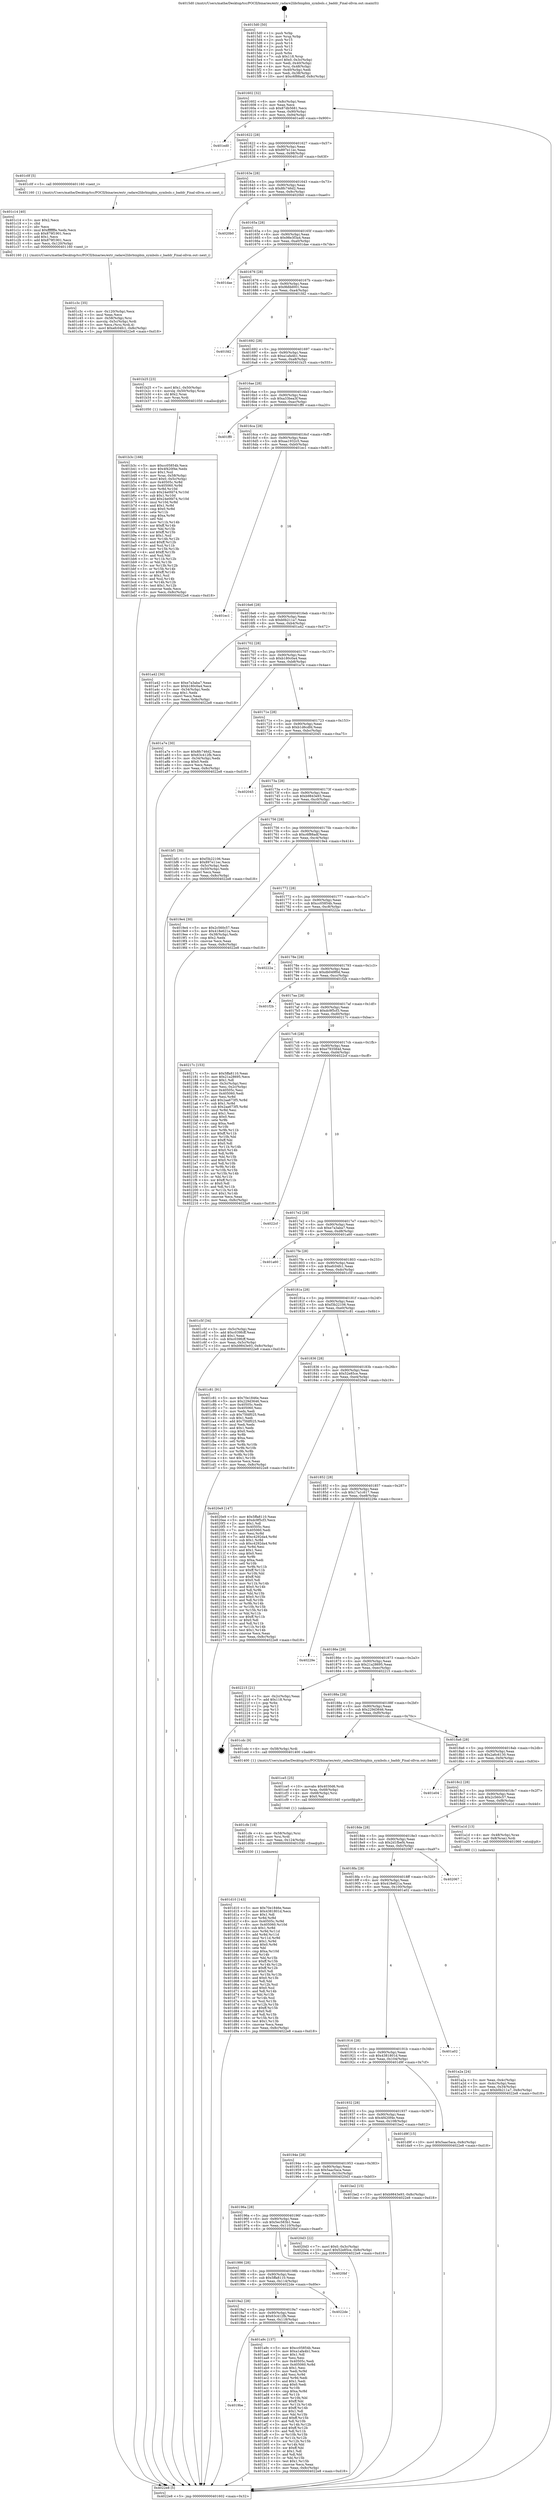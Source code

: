 digraph "0x4015d0" {
  label = "0x4015d0 (/mnt/c/Users/mathe/Desktop/tcc/POCII/binaries/extr_radare2librbinpbin_symbols.c_baddr_Final-ollvm.out::main(0))"
  labelloc = "t"
  node[shape=record]

  Entry [label="",width=0.3,height=0.3,shape=circle,fillcolor=black,style=filled]
  "0x401602" [label="{
     0x401602 [32]\l
     | [instrs]\l
     &nbsp;&nbsp;0x401602 \<+6\>: mov -0x8c(%rbp),%eax\l
     &nbsp;&nbsp;0x401608 \<+2\>: mov %eax,%ecx\l
     &nbsp;&nbsp;0x40160a \<+6\>: sub $0x87db5681,%ecx\l
     &nbsp;&nbsp;0x401610 \<+6\>: mov %eax,-0x90(%rbp)\l
     &nbsp;&nbsp;0x401616 \<+6\>: mov %ecx,-0x94(%rbp)\l
     &nbsp;&nbsp;0x40161c \<+6\>: je 0000000000401ed0 \<main+0x900\>\l
  }"]
  "0x401ed0" [label="{
     0x401ed0\l
  }", style=dashed]
  "0x401622" [label="{
     0x401622 [28]\l
     | [instrs]\l
     &nbsp;&nbsp;0x401622 \<+5\>: jmp 0000000000401627 \<main+0x57\>\l
     &nbsp;&nbsp;0x401627 \<+6\>: mov -0x90(%rbp),%eax\l
     &nbsp;&nbsp;0x40162d \<+5\>: sub $0x897e11ec,%eax\l
     &nbsp;&nbsp;0x401632 \<+6\>: mov %eax,-0x98(%rbp)\l
     &nbsp;&nbsp;0x401638 \<+6\>: je 0000000000401c0f \<main+0x63f\>\l
  }"]
  Exit [label="",width=0.3,height=0.3,shape=circle,fillcolor=black,style=filled,peripheries=2]
  "0x401c0f" [label="{
     0x401c0f [5]\l
     | [instrs]\l
     &nbsp;&nbsp;0x401c0f \<+5\>: call 0000000000401160 \<next_i\>\l
     | [calls]\l
     &nbsp;&nbsp;0x401160 \{1\} (/mnt/c/Users/mathe/Desktop/tcc/POCII/binaries/extr_radare2librbinpbin_symbols.c_baddr_Final-ollvm.out::next_i)\l
  }"]
  "0x40163e" [label="{
     0x40163e [28]\l
     | [instrs]\l
     &nbsp;&nbsp;0x40163e \<+5\>: jmp 0000000000401643 \<main+0x73\>\l
     &nbsp;&nbsp;0x401643 \<+6\>: mov -0x90(%rbp),%eax\l
     &nbsp;&nbsp;0x401649 \<+5\>: sub $0x8fc746d2,%eax\l
     &nbsp;&nbsp;0x40164e \<+6\>: mov %eax,-0x9c(%rbp)\l
     &nbsp;&nbsp;0x401654 \<+6\>: je 00000000004020b0 \<main+0xae0\>\l
  }"]
  "0x401d10" [label="{
     0x401d10 [143]\l
     | [instrs]\l
     &nbsp;&nbsp;0x401d10 \<+5\>: mov $0x70e1846e,%eax\l
     &nbsp;&nbsp;0x401d15 \<+5\>: mov $0x4381801d,%ecx\l
     &nbsp;&nbsp;0x401d1a \<+2\>: mov $0x1,%dl\l
     &nbsp;&nbsp;0x401d1c \<+3\>: xor %r8d,%r8d\l
     &nbsp;&nbsp;0x401d1f \<+8\>: mov 0x40505c,%r9d\l
     &nbsp;&nbsp;0x401d27 \<+8\>: mov 0x405060,%r10d\l
     &nbsp;&nbsp;0x401d2f \<+4\>: sub $0x1,%r8d\l
     &nbsp;&nbsp;0x401d33 \<+3\>: mov %r9d,%r11d\l
     &nbsp;&nbsp;0x401d36 \<+3\>: add %r8d,%r11d\l
     &nbsp;&nbsp;0x401d39 \<+4\>: imul %r11d,%r9d\l
     &nbsp;&nbsp;0x401d3d \<+4\>: and $0x1,%r9d\l
     &nbsp;&nbsp;0x401d41 \<+4\>: cmp $0x0,%r9d\l
     &nbsp;&nbsp;0x401d45 \<+3\>: sete %bl\l
     &nbsp;&nbsp;0x401d48 \<+4\>: cmp $0xa,%r10d\l
     &nbsp;&nbsp;0x401d4c \<+4\>: setl %r14b\l
     &nbsp;&nbsp;0x401d50 \<+3\>: mov %bl,%r15b\l
     &nbsp;&nbsp;0x401d53 \<+4\>: xor $0xff,%r15b\l
     &nbsp;&nbsp;0x401d57 \<+3\>: mov %r14b,%r12b\l
     &nbsp;&nbsp;0x401d5a \<+4\>: xor $0xff,%r12b\l
     &nbsp;&nbsp;0x401d5e \<+3\>: xor $0x0,%dl\l
     &nbsp;&nbsp;0x401d61 \<+3\>: mov %r15b,%r13b\l
     &nbsp;&nbsp;0x401d64 \<+4\>: and $0x0,%r13b\l
     &nbsp;&nbsp;0x401d68 \<+2\>: and %dl,%bl\l
     &nbsp;&nbsp;0x401d6a \<+3\>: mov %r12b,%sil\l
     &nbsp;&nbsp;0x401d6d \<+4\>: and $0x0,%sil\l
     &nbsp;&nbsp;0x401d71 \<+3\>: and %dl,%r14b\l
     &nbsp;&nbsp;0x401d74 \<+3\>: or %bl,%r13b\l
     &nbsp;&nbsp;0x401d77 \<+3\>: or %r14b,%sil\l
     &nbsp;&nbsp;0x401d7a \<+3\>: xor %sil,%r13b\l
     &nbsp;&nbsp;0x401d7d \<+3\>: or %r12b,%r15b\l
     &nbsp;&nbsp;0x401d80 \<+4\>: xor $0xff,%r15b\l
     &nbsp;&nbsp;0x401d84 \<+3\>: or $0x0,%dl\l
     &nbsp;&nbsp;0x401d87 \<+3\>: and %dl,%r15b\l
     &nbsp;&nbsp;0x401d8a \<+3\>: or %r15b,%r13b\l
     &nbsp;&nbsp;0x401d8d \<+4\>: test $0x1,%r13b\l
     &nbsp;&nbsp;0x401d91 \<+3\>: cmovne %ecx,%eax\l
     &nbsp;&nbsp;0x401d94 \<+6\>: mov %eax,-0x8c(%rbp)\l
     &nbsp;&nbsp;0x401d9a \<+5\>: jmp 00000000004022e8 \<main+0xd18\>\l
  }"]
  "0x4020b0" [label="{
     0x4020b0\l
  }", style=dashed]
  "0x40165a" [label="{
     0x40165a [28]\l
     | [instrs]\l
     &nbsp;&nbsp;0x40165a \<+5\>: jmp 000000000040165f \<main+0x8f\>\l
     &nbsp;&nbsp;0x40165f \<+6\>: mov -0x90(%rbp),%eax\l
     &nbsp;&nbsp;0x401665 \<+5\>: sub $0x98e3f3a4,%eax\l
     &nbsp;&nbsp;0x40166a \<+6\>: mov %eax,-0xa0(%rbp)\l
     &nbsp;&nbsp;0x401670 \<+6\>: je 0000000000401dae \<main+0x7de\>\l
  }"]
  "0x401cfe" [label="{
     0x401cfe [18]\l
     | [instrs]\l
     &nbsp;&nbsp;0x401cfe \<+4\>: mov -0x58(%rbp),%rsi\l
     &nbsp;&nbsp;0x401d02 \<+3\>: mov %rsi,%rdi\l
     &nbsp;&nbsp;0x401d05 \<+6\>: mov %eax,-0x124(%rbp)\l
     &nbsp;&nbsp;0x401d0b \<+5\>: call 0000000000401030 \<free@plt\>\l
     | [calls]\l
     &nbsp;&nbsp;0x401030 \{1\} (unknown)\l
  }"]
  "0x401dae" [label="{
     0x401dae\l
  }", style=dashed]
  "0x401676" [label="{
     0x401676 [28]\l
     | [instrs]\l
     &nbsp;&nbsp;0x401676 \<+5\>: jmp 000000000040167b \<main+0xab\>\l
     &nbsp;&nbsp;0x40167b \<+6\>: mov -0x90(%rbp),%eax\l
     &nbsp;&nbsp;0x401681 \<+5\>: sub $0x9bfdd001,%eax\l
     &nbsp;&nbsp;0x401686 \<+6\>: mov %eax,-0xa4(%rbp)\l
     &nbsp;&nbsp;0x40168c \<+6\>: je 0000000000401fd2 \<main+0xa02\>\l
  }"]
  "0x401ce5" [label="{
     0x401ce5 [25]\l
     | [instrs]\l
     &nbsp;&nbsp;0x401ce5 \<+10\>: movabs $0x4030d6,%rdi\l
     &nbsp;&nbsp;0x401cef \<+4\>: mov %rax,-0x68(%rbp)\l
     &nbsp;&nbsp;0x401cf3 \<+4\>: mov -0x68(%rbp),%rsi\l
     &nbsp;&nbsp;0x401cf7 \<+2\>: mov $0x0,%al\l
     &nbsp;&nbsp;0x401cf9 \<+5\>: call 0000000000401040 \<printf@plt\>\l
     | [calls]\l
     &nbsp;&nbsp;0x401040 \{1\} (unknown)\l
  }"]
  "0x401fd2" [label="{
     0x401fd2\l
  }", style=dashed]
  "0x401692" [label="{
     0x401692 [28]\l
     | [instrs]\l
     &nbsp;&nbsp;0x401692 \<+5\>: jmp 0000000000401697 \<main+0xc7\>\l
     &nbsp;&nbsp;0x401697 \<+6\>: mov -0x90(%rbp),%eax\l
     &nbsp;&nbsp;0x40169d \<+5\>: sub $0xa1afa4b1,%eax\l
     &nbsp;&nbsp;0x4016a2 \<+6\>: mov %eax,-0xa8(%rbp)\l
     &nbsp;&nbsp;0x4016a8 \<+6\>: je 0000000000401b25 \<main+0x555\>\l
  }"]
  "0x401c3c" [label="{
     0x401c3c [35]\l
     | [instrs]\l
     &nbsp;&nbsp;0x401c3c \<+6\>: mov -0x120(%rbp),%ecx\l
     &nbsp;&nbsp;0x401c42 \<+3\>: imul %eax,%ecx\l
     &nbsp;&nbsp;0x401c45 \<+4\>: mov -0x58(%rbp),%rsi\l
     &nbsp;&nbsp;0x401c49 \<+4\>: movslq -0x5c(%rbp),%rdi\l
     &nbsp;&nbsp;0x401c4d \<+3\>: mov %ecx,(%rsi,%rdi,4)\l
     &nbsp;&nbsp;0x401c50 \<+10\>: movl $0xefc04fc1,-0x8c(%rbp)\l
     &nbsp;&nbsp;0x401c5a \<+5\>: jmp 00000000004022e8 \<main+0xd18\>\l
  }"]
  "0x401b25" [label="{
     0x401b25 [23]\l
     | [instrs]\l
     &nbsp;&nbsp;0x401b25 \<+7\>: movl $0x1,-0x50(%rbp)\l
     &nbsp;&nbsp;0x401b2c \<+4\>: movslq -0x50(%rbp),%rax\l
     &nbsp;&nbsp;0x401b30 \<+4\>: shl $0x2,%rax\l
     &nbsp;&nbsp;0x401b34 \<+3\>: mov %rax,%rdi\l
     &nbsp;&nbsp;0x401b37 \<+5\>: call 0000000000401050 \<malloc@plt\>\l
     | [calls]\l
     &nbsp;&nbsp;0x401050 \{1\} (unknown)\l
  }"]
  "0x4016ae" [label="{
     0x4016ae [28]\l
     | [instrs]\l
     &nbsp;&nbsp;0x4016ae \<+5\>: jmp 00000000004016b3 \<main+0xe3\>\l
     &nbsp;&nbsp;0x4016b3 \<+6\>: mov -0x90(%rbp),%eax\l
     &nbsp;&nbsp;0x4016b9 \<+5\>: sub $0xa33bea3f,%eax\l
     &nbsp;&nbsp;0x4016be \<+6\>: mov %eax,-0xac(%rbp)\l
     &nbsp;&nbsp;0x4016c4 \<+6\>: je 0000000000401ff0 \<main+0xa20\>\l
  }"]
  "0x401c14" [label="{
     0x401c14 [40]\l
     | [instrs]\l
     &nbsp;&nbsp;0x401c14 \<+5\>: mov $0x2,%ecx\l
     &nbsp;&nbsp;0x401c19 \<+1\>: cltd\l
     &nbsp;&nbsp;0x401c1a \<+2\>: idiv %ecx\l
     &nbsp;&nbsp;0x401c1c \<+6\>: imul $0xfffffffe,%edx,%ecx\l
     &nbsp;&nbsp;0x401c22 \<+6\>: sub $0x879f1901,%ecx\l
     &nbsp;&nbsp;0x401c28 \<+3\>: add $0x1,%ecx\l
     &nbsp;&nbsp;0x401c2b \<+6\>: add $0x879f1901,%ecx\l
     &nbsp;&nbsp;0x401c31 \<+6\>: mov %ecx,-0x120(%rbp)\l
     &nbsp;&nbsp;0x401c37 \<+5\>: call 0000000000401160 \<next_i\>\l
     | [calls]\l
     &nbsp;&nbsp;0x401160 \{1\} (/mnt/c/Users/mathe/Desktop/tcc/POCII/binaries/extr_radare2librbinpbin_symbols.c_baddr_Final-ollvm.out::next_i)\l
  }"]
  "0x401ff0" [label="{
     0x401ff0\l
  }", style=dashed]
  "0x4016ca" [label="{
     0x4016ca [28]\l
     | [instrs]\l
     &nbsp;&nbsp;0x4016ca \<+5\>: jmp 00000000004016cf \<main+0xff\>\l
     &nbsp;&nbsp;0x4016cf \<+6\>: mov -0x90(%rbp),%eax\l
     &nbsp;&nbsp;0x4016d5 \<+5\>: sub $0xaa1932c5,%eax\l
     &nbsp;&nbsp;0x4016da \<+6\>: mov %eax,-0xb0(%rbp)\l
     &nbsp;&nbsp;0x4016e0 \<+6\>: je 0000000000401ec1 \<main+0x8f1\>\l
  }"]
  "0x401b3c" [label="{
     0x401b3c [166]\l
     | [instrs]\l
     &nbsp;&nbsp;0x401b3c \<+5\>: mov $0xcc05854b,%ecx\l
     &nbsp;&nbsp;0x401b41 \<+5\>: mov $0x4f420f4e,%edx\l
     &nbsp;&nbsp;0x401b46 \<+3\>: mov $0x1,%sil\l
     &nbsp;&nbsp;0x401b49 \<+4\>: mov %rax,-0x58(%rbp)\l
     &nbsp;&nbsp;0x401b4d \<+7\>: movl $0x0,-0x5c(%rbp)\l
     &nbsp;&nbsp;0x401b54 \<+8\>: mov 0x40505c,%r8d\l
     &nbsp;&nbsp;0x401b5c \<+8\>: mov 0x405060,%r9d\l
     &nbsp;&nbsp;0x401b64 \<+3\>: mov %r8d,%r10d\l
     &nbsp;&nbsp;0x401b67 \<+7\>: sub $0x24e0fd74,%r10d\l
     &nbsp;&nbsp;0x401b6e \<+4\>: sub $0x1,%r10d\l
     &nbsp;&nbsp;0x401b72 \<+7\>: add $0x24e0fd74,%r10d\l
     &nbsp;&nbsp;0x401b79 \<+4\>: imul %r10d,%r8d\l
     &nbsp;&nbsp;0x401b7d \<+4\>: and $0x1,%r8d\l
     &nbsp;&nbsp;0x401b81 \<+4\>: cmp $0x0,%r8d\l
     &nbsp;&nbsp;0x401b85 \<+4\>: sete %r11b\l
     &nbsp;&nbsp;0x401b89 \<+4\>: cmp $0xa,%r9d\l
     &nbsp;&nbsp;0x401b8d \<+3\>: setl %bl\l
     &nbsp;&nbsp;0x401b90 \<+3\>: mov %r11b,%r14b\l
     &nbsp;&nbsp;0x401b93 \<+4\>: xor $0xff,%r14b\l
     &nbsp;&nbsp;0x401b97 \<+3\>: mov %bl,%r15b\l
     &nbsp;&nbsp;0x401b9a \<+4\>: xor $0xff,%r15b\l
     &nbsp;&nbsp;0x401b9e \<+4\>: xor $0x1,%sil\l
     &nbsp;&nbsp;0x401ba2 \<+3\>: mov %r14b,%r12b\l
     &nbsp;&nbsp;0x401ba5 \<+4\>: and $0xff,%r12b\l
     &nbsp;&nbsp;0x401ba9 \<+3\>: and %sil,%r11b\l
     &nbsp;&nbsp;0x401bac \<+3\>: mov %r15b,%r13b\l
     &nbsp;&nbsp;0x401baf \<+4\>: and $0xff,%r13b\l
     &nbsp;&nbsp;0x401bb3 \<+3\>: and %sil,%bl\l
     &nbsp;&nbsp;0x401bb6 \<+3\>: or %r11b,%r12b\l
     &nbsp;&nbsp;0x401bb9 \<+3\>: or %bl,%r13b\l
     &nbsp;&nbsp;0x401bbc \<+3\>: xor %r13b,%r12b\l
     &nbsp;&nbsp;0x401bbf \<+3\>: or %r15b,%r14b\l
     &nbsp;&nbsp;0x401bc2 \<+4\>: xor $0xff,%r14b\l
     &nbsp;&nbsp;0x401bc6 \<+4\>: or $0x1,%sil\l
     &nbsp;&nbsp;0x401bca \<+3\>: and %sil,%r14b\l
     &nbsp;&nbsp;0x401bcd \<+3\>: or %r14b,%r12b\l
     &nbsp;&nbsp;0x401bd0 \<+4\>: test $0x1,%r12b\l
     &nbsp;&nbsp;0x401bd4 \<+3\>: cmovne %edx,%ecx\l
     &nbsp;&nbsp;0x401bd7 \<+6\>: mov %ecx,-0x8c(%rbp)\l
     &nbsp;&nbsp;0x401bdd \<+5\>: jmp 00000000004022e8 \<main+0xd18\>\l
  }"]
  "0x401ec1" [label="{
     0x401ec1\l
  }", style=dashed]
  "0x4016e6" [label="{
     0x4016e6 [28]\l
     | [instrs]\l
     &nbsp;&nbsp;0x4016e6 \<+5\>: jmp 00000000004016eb \<main+0x11b\>\l
     &nbsp;&nbsp;0x4016eb \<+6\>: mov -0x90(%rbp),%eax\l
     &nbsp;&nbsp;0x4016f1 \<+5\>: sub $0xb0b211a7,%eax\l
     &nbsp;&nbsp;0x4016f6 \<+6\>: mov %eax,-0xb4(%rbp)\l
     &nbsp;&nbsp;0x4016fc \<+6\>: je 0000000000401a42 \<main+0x472\>\l
  }"]
  "0x4019be" [label="{
     0x4019be\l
  }", style=dashed]
  "0x401a42" [label="{
     0x401a42 [30]\l
     | [instrs]\l
     &nbsp;&nbsp;0x401a42 \<+5\>: mov $0xe7a3aba7,%eax\l
     &nbsp;&nbsp;0x401a47 \<+5\>: mov $0xb180c0a4,%ecx\l
     &nbsp;&nbsp;0x401a4c \<+3\>: mov -0x34(%rbp),%edx\l
     &nbsp;&nbsp;0x401a4f \<+3\>: cmp $0x1,%edx\l
     &nbsp;&nbsp;0x401a52 \<+3\>: cmovl %ecx,%eax\l
     &nbsp;&nbsp;0x401a55 \<+6\>: mov %eax,-0x8c(%rbp)\l
     &nbsp;&nbsp;0x401a5b \<+5\>: jmp 00000000004022e8 \<main+0xd18\>\l
  }"]
  "0x401702" [label="{
     0x401702 [28]\l
     | [instrs]\l
     &nbsp;&nbsp;0x401702 \<+5\>: jmp 0000000000401707 \<main+0x137\>\l
     &nbsp;&nbsp;0x401707 \<+6\>: mov -0x90(%rbp),%eax\l
     &nbsp;&nbsp;0x40170d \<+5\>: sub $0xb180c0a4,%eax\l
     &nbsp;&nbsp;0x401712 \<+6\>: mov %eax,-0xb8(%rbp)\l
     &nbsp;&nbsp;0x401718 \<+6\>: je 0000000000401a7e \<main+0x4ae\>\l
  }"]
  "0x401a9c" [label="{
     0x401a9c [137]\l
     | [instrs]\l
     &nbsp;&nbsp;0x401a9c \<+5\>: mov $0xcc05854b,%eax\l
     &nbsp;&nbsp;0x401aa1 \<+5\>: mov $0xa1afa4b1,%ecx\l
     &nbsp;&nbsp;0x401aa6 \<+2\>: mov $0x1,%dl\l
     &nbsp;&nbsp;0x401aa8 \<+2\>: xor %esi,%esi\l
     &nbsp;&nbsp;0x401aaa \<+7\>: mov 0x40505c,%edi\l
     &nbsp;&nbsp;0x401ab1 \<+8\>: mov 0x405060,%r8d\l
     &nbsp;&nbsp;0x401ab9 \<+3\>: sub $0x1,%esi\l
     &nbsp;&nbsp;0x401abc \<+3\>: mov %edi,%r9d\l
     &nbsp;&nbsp;0x401abf \<+3\>: add %esi,%r9d\l
     &nbsp;&nbsp;0x401ac2 \<+4\>: imul %r9d,%edi\l
     &nbsp;&nbsp;0x401ac6 \<+3\>: and $0x1,%edi\l
     &nbsp;&nbsp;0x401ac9 \<+3\>: cmp $0x0,%edi\l
     &nbsp;&nbsp;0x401acc \<+4\>: sete %r10b\l
     &nbsp;&nbsp;0x401ad0 \<+4\>: cmp $0xa,%r8d\l
     &nbsp;&nbsp;0x401ad4 \<+4\>: setl %r11b\l
     &nbsp;&nbsp;0x401ad8 \<+3\>: mov %r10b,%bl\l
     &nbsp;&nbsp;0x401adb \<+3\>: xor $0xff,%bl\l
     &nbsp;&nbsp;0x401ade \<+3\>: mov %r11b,%r14b\l
     &nbsp;&nbsp;0x401ae1 \<+4\>: xor $0xff,%r14b\l
     &nbsp;&nbsp;0x401ae5 \<+3\>: xor $0x1,%dl\l
     &nbsp;&nbsp;0x401ae8 \<+3\>: mov %bl,%r15b\l
     &nbsp;&nbsp;0x401aeb \<+4\>: and $0xff,%r15b\l
     &nbsp;&nbsp;0x401aef \<+3\>: and %dl,%r10b\l
     &nbsp;&nbsp;0x401af2 \<+3\>: mov %r14b,%r12b\l
     &nbsp;&nbsp;0x401af5 \<+4\>: and $0xff,%r12b\l
     &nbsp;&nbsp;0x401af9 \<+3\>: and %dl,%r11b\l
     &nbsp;&nbsp;0x401afc \<+3\>: or %r10b,%r15b\l
     &nbsp;&nbsp;0x401aff \<+3\>: or %r11b,%r12b\l
     &nbsp;&nbsp;0x401b02 \<+3\>: xor %r12b,%r15b\l
     &nbsp;&nbsp;0x401b05 \<+3\>: or %r14b,%bl\l
     &nbsp;&nbsp;0x401b08 \<+3\>: xor $0xff,%bl\l
     &nbsp;&nbsp;0x401b0b \<+3\>: or $0x1,%dl\l
     &nbsp;&nbsp;0x401b0e \<+2\>: and %dl,%bl\l
     &nbsp;&nbsp;0x401b10 \<+3\>: or %bl,%r15b\l
     &nbsp;&nbsp;0x401b13 \<+4\>: test $0x1,%r15b\l
     &nbsp;&nbsp;0x401b17 \<+3\>: cmovne %ecx,%eax\l
     &nbsp;&nbsp;0x401b1a \<+6\>: mov %eax,-0x8c(%rbp)\l
     &nbsp;&nbsp;0x401b20 \<+5\>: jmp 00000000004022e8 \<main+0xd18\>\l
  }"]
  "0x401a7e" [label="{
     0x401a7e [30]\l
     | [instrs]\l
     &nbsp;&nbsp;0x401a7e \<+5\>: mov $0x8fc746d2,%eax\l
     &nbsp;&nbsp;0x401a83 \<+5\>: mov $0x63c412fb,%ecx\l
     &nbsp;&nbsp;0x401a88 \<+3\>: mov -0x34(%rbp),%edx\l
     &nbsp;&nbsp;0x401a8b \<+3\>: cmp $0x0,%edx\l
     &nbsp;&nbsp;0x401a8e \<+3\>: cmove %ecx,%eax\l
     &nbsp;&nbsp;0x401a91 \<+6\>: mov %eax,-0x8c(%rbp)\l
     &nbsp;&nbsp;0x401a97 \<+5\>: jmp 00000000004022e8 \<main+0xd18\>\l
  }"]
  "0x40171e" [label="{
     0x40171e [28]\l
     | [instrs]\l
     &nbsp;&nbsp;0x40171e \<+5\>: jmp 0000000000401723 \<main+0x153\>\l
     &nbsp;&nbsp;0x401723 \<+6\>: mov -0x90(%rbp),%eax\l
     &nbsp;&nbsp;0x401729 \<+5\>: sub $0xb1d6cdfd,%eax\l
     &nbsp;&nbsp;0x40172e \<+6\>: mov %eax,-0xbc(%rbp)\l
     &nbsp;&nbsp;0x401734 \<+6\>: je 0000000000402045 \<main+0xa75\>\l
  }"]
  "0x4019a2" [label="{
     0x4019a2 [28]\l
     | [instrs]\l
     &nbsp;&nbsp;0x4019a2 \<+5\>: jmp 00000000004019a7 \<main+0x3d7\>\l
     &nbsp;&nbsp;0x4019a7 \<+6\>: mov -0x90(%rbp),%eax\l
     &nbsp;&nbsp;0x4019ad \<+5\>: sub $0x63c412fb,%eax\l
     &nbsp;&nbsp;0x4019b2 \<+6\>: mov %eax,-0x118(%rbp)\l
     &nbsp;&nbsp;0x4019b8 \<+6\>: je 0000000000401a9c \<main+0x4cc\>\l
  }"]
  "0x402045" [label="{
     0x402045\l
  }", style=dashed]
  "0x40173a" [label="{
     0x40173a [28]\l
     | [instrs]\l
     &nbsp;&nbsp;0x40173a \<+5\>: jmp 000000000040173f \<main+0x16f\>\l
     &nbsp;&nbsp;0x40173f \<+6\>: mov -0x90(%rbp),%eax\l
     &nbsp;&nbsp;0x401745 \<+5\>: sub $0xb9843e93,%eax\l
     &nbsp;&nbsp;0x40174a \<+6\>: mov %eax,-0xc0(%rbp)\l
     &nbsp;&nbsp;0x401750 \<+6\>: je 0000000000401bf1 \<main+0x621\>\l
  }"]
  "0x4022de" [label="{
     0x4022de\l
  }", style=dashed]
  "0x401bf1" [label="{
     0x401bf1 [30]\l
     | [instrs]\l
     &nbsp;&nbsp;0x401bf1 \<+5\>: mov $0xf3b22106,%eax\l
     &nbsp;&nbsp;0x401bf6 \<+5\>: mov $0x897e11ec,%ecx\l
     &nbsp;&nbsp;0x401bfb \<+3\>: mov -0x5c(%rbp),%edx\l
     &nbsp;&nbsp;0x401bfe \<+3\>: cmp -0x50(%rbp),%edx\l
     &nbsp;&nbsp;0x401c01 \<+3\>: cmovl %ecx,%eax\l
     &nbsp;&nbsp;0x401c04 \<+6\>: mov %eax,-0x8c(%rbp)\l
     &nbsp;&nbsp;0x401c0a \<+5\>: jmp 00000000004022e8 \<main+0xd18\>\l
  }"]
  "0x401756" [label="{
     0x401756 [28]\l
     | [instrs]\l
     &nbsp;&nbsp;0x401756 \<+5\>: jmp 000000000040175b \<main+0x18b\>\l
     &nbsp;&nbsp;0x40175b \<+6\>: mov -0x90(%rbp),%eax\l
     &nbsp;&nbsp;0x401761 \<+5\>: sub $0xc6f88adf,%eax\l
     &nbsp;&nbsp;0x401766 \<+6\>: mov %eax,-0xc4(%rbp)\l
     &nbsp;&nbsp;0x40176c \<+6\>: je 00000000004019e4 \<main+0x414\>\l
  }"]
  "0x401986" [label="{
     0x401986 [28]\l
     | [instrs]\l
     &nbsp;&nbsp;0x401986 \<+5\>: jmp 000000000040198b \<main+0x3bb\>\l
     &nbsp;&nbsp;0x40198b \<+6\>: mov -0x90(%rbp),%eax\l
     &nbsp;&nbsp;0x401991 \<+5\>: sub $0x5ffa8110,%eax\l
     &nbsp;&nbsp;0x401996 \<+6\>: mov %eax,-0x114(%rbp)\l
     &nbsp;&nbsp;0x40199c \<+6\>: je 00000000004022de \<main+0xd0e\>\l
  }"]
  "0x4019e4" [label="{
     0x4019e4 [30]\l
     | [instrs]\l
     &nbsp;&nbsp;0x4019e4 \<+5\>: mov $0x2c560c57,%eax\l
     &nbsp;&nbsp;0x4019e9 \<+5\>: mov $0x418e621a,%ecx\l
     &nbsp;&nbsp;0x4019ee \<+3\>: mov -0x38(%rbp),%edx\l
     &nbsp;&nbsp;0x4019f1 \<+3\>: cmp $0x2,%edx\l
     &nbsp;&nbsp;0x4019f4 \<+3\>: cmovne %ecx,%eax\l
     &nbsp;&nbsp;0x4019f7 \<+6\>: mov %eax,-0x8c(%rbp)\l
     &nbsp;&nbsp;0x4019fd \<+5\>: jmp 00000000004022e8 \<main+0xd18\>\l
  }"]
  "0x401772" [label="{
     0x401772 [28]\l
     | [instrs]\l
     &nbsp;&nbsp;0x401772 \<+5\>: jmp 0000000000401777 \<main+0x1a7\>\l
     &nbsp;&nbsp;0x401777 \<+6\>: mov -0x90(%rbp),%eax\l
     &nbsp;&nbsp;0x40177d \<+5\>: sub $0xcc05854b,%eax\l
     &nbsp;&nbsp;0x401782 \<+6\>: mov %eax,-0xc8(%rbp)\l
     &nbsp;&nbsp;0x401788 \<+6\>: je 000000000040222a \<main+0xc5a\>\l
  }"]
  "0x4022e8" [label="{
     0x4022e8 [5]\l
     | [instrs]\l
     &nbsp;&nbsp;0x4022e8 \<+5\>: jmp 0000000000401602 \<main+0x32\>\l
  }"]
  "0x4015d0" [label="{
     0x4015d0 [50]\l
     | [instrs]\l
     &nbsp;&nbsp;0x4015d0 \<+1\>: push %rbp\l
     &nbsp;&nbsp;0x4015d1 \<+3\>: mov %rsp,%rbp\l
     &nbsp;&nbsp;0x4015d4 \<+2\>: push %r15\l
     &nbsp;&nbsp;0x4015d6 \<+2\>: push %r14\l
     &nbsp;&nbsp;0x4015d8 \<+2\>: push %r13\l
     &nbsp;&nbsp;0x4015da \<+2\>: push %r12\l
     &nbsp;&nbsp;0x4015dc \<+1\>: push %rbx\l
     &nbsp;&nbsp;0x4015dd \<+7\>: sub $0x118,%rsp\l
     &nbsp;&nbsp;0x4015e4 \<+7\>: movl $0x0,-0x3c(%rbp)\l
     &nbsp;&nbsp;0x4015eb \<+3\>: mov %edi,-0x40(%rbp)\l
     &nbsp;&nbsp;0x4015ee \<+4\>: mov %rsi,-0x48(%rbp)\l
     &nbsp;&nbsp;0x4015f2 \<+3\>: mov -0x40(%rbp),%edi\l
     &nbsp;&nbsp;0x4015f5 \<+3\>: mov %edi,-0x38(%rbp)\l
     &nbsp;&nbsp;0x4015f8 \<+10\>: movl $0xc6f88adf,-0x8c(%rbp)\l
  }"]
  "0x4020bf" [label="{
     0x4020bf\l
  }", style=dashed]
  "0x40222a" [label="{
     0x40222a\l
  }", style=dashed]
  "0x40178e" [label="{
     0x40178e [28]\l
     | [instrs]\l
     &nbsp;&nbsp;0x40178e \<+5\>: jmp 0000000000401793 \<main+0x1c3\>\l
     &nbsp;&nbsp;0x401793 \<+6\>: mov -0x90(%rbp),%eax\l
     &nbsp;&nbsp;0x401799 \<+5\>: sub $0xdb049f0d,%eax\l
     &nbsp;&nbsp;0x40179e \<+6\>: mov %eax,-0xcc(%rbp)\l
     &nbsp;&nbsp;0x4017a4 \<+6\>: je 0000000000401f2b \<main+0x95b\>\l
  }"]
  "0x40196a" [label="{
     0x40196a [28]\l
     | [instrs]\l
     &nbsp;&nbsp;0x40196a \<+5\>: jmp 000000000040196f \<main+0x39f\>\l
     &nbsp;&nbsp;0x40196f \<+6\>: mov -0x90(%rbp),%eax\l
     &nbsp;&nbsp;0x401975 \<+5\>: sub $0x5ec583b1,%eax\l
     &nbsp;&nbsp;0x40197a \<+6\>: mov %eax,-0x110(%rbp)\l
     &nbsp;&nbsp;0x401980 \<+6\>: je 00000000004020bf \<main+0xaef\>\l
  }"]
  "0x401f2b" [label="{
     0x401f2b\l
  }", style=dashed]
  "0x4017aa" [label="{
     0x4017aa [28]\l
     | [instrs]\l
     &nbsp;&nbsp;0x4017aa \<+5\>: jmp 00000000004017af \<main+0x1df\>\l
     &nbsp;&nbsp;0x4017af \<+6\>: mov -0x90(%rbp),%eax\l
     &nbsp;&nbsp;0x4017b5 \<+5\>: sub $0xdc9f5cf3,%eax\l
     &nbsp;&nbsp;0x4017ba \<+6\>: mov %eax,-0xd0(%rbp)\l
     &nbsp;&nbsp;0x4017c0 \<+6\>: je 000000000040217c \<main+0xbac\>\l
  }"]
  "0x4020d3" [label="{
     0x4020d3 [22]\l
     | [instrs]\l
     &nbsp;&nbsp;0x4020d3 \<+7\>: movl $0x0,-0x3c(%rbp)\l
     &nbsp;&nbsp;0x4020da \<+10\>: movl $0x52e85ce,-0x8c(%rbp)\l
     &nbsp;&nbsp;0x4020e4 \<+5\>: jmp 00000000004022e8 \<main+0xd18\>\l
  }"]
  "0x40217c" [label="{
     0x40217c [153]\l
     | [instrs]\l
     &nbsp;&nbsp;0x40217c \<+5\>: mov $0x5ffa8110,%eax\l
     &nbsp;&nbsp;0x402181 \<+5\>: mov $0x21a28695,%ecx\l
     &nbsp;&nbsp;0x402186 \<+2\>: mov $0x1,%dl\l
     &nbsp;&nbsp;0x402188 \<+3\>: mov -0x3c(%rbp),%esi\l
     &nbsp;&nbsp;0x40218b \<+3\>: mov %esi,-0x2c(%rbp)\l
     &nbsp;&nbsp;0x40218e \<+7\>: mov 0x40505c,%esi\l
     &nbsp;&nbsp;0x402195 \<+7\>: mov 0x405060,%edi\l
     &nbsp;&nbsp;0x40219c \<+3\>: mov %esi,%r8d\l
     &nbsp;&nbsp;0x40219f \<+7\>: add $0x2aa673f5,%r8d\l
     &nbsp;&nbsp;0x4021a6 \<+4\>: sub $0x1,%r8d\l
     &nbsp;&nbsp;0x4021aa \<+7\>: sub $0x2aa673f5,%r8d\l
     &nbsp;&nbsp;0x4021b1 \<+4\>: imul %r8d,%esi\l
     &nbsp;&nbsp;0x4021b5 \<+3\>: and $0x1,%esi\l
     &nbsp;&nbsp;0x4021b8 \<+3\>: cmp $0x0,%esi\l
     &nbsp;&nbsp;0x4021bb \<+4\>: sete %r9b\l
     &nbsp;&nbsp;0x4021bf \<+3\>: cmp $0xa,%edi\l
     &nbsp;&nbsp;0x4021c2 \<+4\>: setl %r10b\l
     &nbsp;&nbsp;0x4021c6 \<+3\>: mov %r9b,%r11b\l
     &nbsp;&nbsp;0x4021c9 \<+4\>: xor $0xff,%r11b\l
     &nbsp;&nbsp;0x4021cd \<+3\>: mov %r10b,%bl\l
     &nbsp;&nbsp;0x4021d0 \<+3\>: xor $0xff,%bl\l
     &nbsp;&nbsp;0x4021d3 \<+3\>: xor $0x0,%dl\l
     &nbsp;&nbsp;0x4021d6 \<+3\>: mov %r11b,%r14b\l
     &nbsp;&nbsp;0x4021d9 \<+4\>: and $0x0,%r14b\l
     &nbsp;&nbsp;0x4021dd \<+3\>: and %dl,%r9b\l
     &nbsp;&nbsp;0x4021e0 \<+3\>: mov %bl,%r15b\l
     &nbsp;&nbsp;0x4021e3 \<+4\>: and $0x0,%r15b\l
     &nbsp;&nbsp;0x4021e7 \<+3\>: and %dl,%r10b\l
     &nbsp;&nbsp;0x4021ea \<+3\>: or %r9b,%r14b\l
     &nbsp;&nbsp;0x4021ed \<+3\>: or %r10b,%r15b\l
     &nbsp;&nbsp;0x4021f0 \<+3\>: xor %r15b,%r14b\l
     &nbsp;&nbsp;0x4021f3 \<+3\>: or %bl,%r11b\l
     &nbsp;&nbsp;0x4021f6 \<+4\>: xor $0xff,%r11b\l
     &nbsp;&nbsp;0x4021fa \<+3\>: or $0x0,%dl\l
     &nbsp;&nbsp;0x4021fd \<+3\>: and %dl,%r11b\l
     &nbsp;&nbsp;0x402200 \<+3\>: or %r11b,%r14b\l
     &nbsp;&nbsp;0x402203 \<+4\>: test $0x1,%r14b\l
     &nbsp;&nbsp;0x402207 \<+3\>: cmovne %ecx,%eax\l
     &nbsp;&nbsp;0x40220a \<+6\>: mov %eax,-0x8c(%rbp)\l
     &nbsp;&nbsp;0x402210 \<+5\>: jmp 00000000004022e8 \<main+0xd18\>\l
  }"]
  "0x4017c6" [label="{
     0x4017c6 [28]\l
     | [instrs]\l
     &nbsp;&nbsp;0x4017c6 \<+5\>: jmp 00000000004017cb \<main+0x1fb\>\l
     &nbsp;&nbsp;0x4017cb \<+6\>: mov -0x90(%rbp),%eax\l
     &nbsp;&nbsp;0x4017d1 \<+5\>: sub $0xe793584d,%eax\l
     &nbsp;&nbsp;0x4017d6 \<+6\>: mov %eax,-0xd4(%rbp)\l
     &nbsp;&nbsp;0x4017dc \<+6\>: je 00000000004022cf \<main+0xcff\>\l
  }"]
  "0x40194e" [label="{
     0x40194e [28]\l
     | [instrs]\l
     &nbsp;&nbsp;0x40194e \<+5\>: jmp 0000000000401953 \<main+0x383\>\l
     &nbsp;&nbsp;0x401953 \<+6\>: mov -0x90(%rbp),%eax\l
     &nbsp;&nbsp;0x401959 \<+5\>: sub $0x5aac5aca,%eax\l
     &nbsp;&nbsp;0x40195e \<+6\>: mov %eax,-0x10c(%rbp)\l
     &nbsp;&nbsp;0x401964 \<+6\>: je 00000000004020d3 \<main+0xb03\>\l
  }"]
  "0x4022cf" [label="{
     0x4022cf\l
  }", style=dashed]
  "0x4017e2" [label="{
     0x4017e2 [28]\l
     | [instrs]\l
     &nbsp;&nbsp;0x4017e2 \<+5\>: jmp 00000000004017e7 \<main+0x217\>\l
     &nbsp;&nbsp;0x4017e7 \<+6\>: mov -0x90(%rbp),%eax\l
     &nbsp;&nbsp;0x4017ed \<+5\>: sub $0xe7a3aba7,%eax\l
     &nbsp;&nbsp;0x4017f2 \<+6\>: mov %eax,-0xd8(%rbp)\l
     &nbsp;&nbsp;0x4017f8 \<+6\>: je 0000000000401a60 \<main+0x490\>\l
  }"]
  "0x401be2" [label="{
     0x401be2 [15]\l
     | [instrs]\l
     &nbsp;&nbsp;0x401be2 \<+10\>: movl $0xb9843e93,-0x8c(%rbp)\l
     &nbsp;&nbsp;0x401bec \<+5\>: jmp 00000000004022e8 \<main+0xd18\>\l
  }"]
  "0x401a60" [label="{
     0x401a60\l
  }", style=dashed]
  "0x4017fe" [label="{
     0x4017fe [28]\l
     | [instrs]\l
     &nbsp;&nbsp;0x4017fe \<+5\>: jmp 0000000000401803 \<main+0x233\>\l
     &nbsp;&nbsp;0x401803 \<+6\>: mov -0x90(%rbp),%eax\l
     &nbsp;&nbsp;0x401809 \<+5\>: sub $0xefc04fc1,%eax\l
     &nbsp;&nbsp;0x40180e \<+6\>: mov %eax,-0xdc(%rbp)\l
     &nbsp;&nbsp;0x401814 \<+6\>: je 0000000000401c5f \<main+0x68f\>\l
  }"]
  "0x401932" [label="{
     0x401932 [28]\l
     | [instrs]\l
     &nbsp;&nbsp;0x401932 \<+5\>: jmp 0000000000401937 \<main+0x367\>\l
     &nbsp;&nbsp;0x401937 \<+6\>: mov -0x90(%rbp),%eax\l
     &nbsp;&nbsp;0x40193d \<+5\>: sub $0x4f420f4e,%eax\l
     &nbsp;&nbsp;0x401942 \<+6\>: mov %eax,-0x108(%rbp)\l
     &nbsp;&nbsp;0x401948 \<+6\>: je 0000000000401be2 \<main+0x612\>\l
  }"]
  "0x401c5f" [label="{
     0x401c5f [34]\l
     | [instrs]\l
     &nbsp;&nbsp;0x401c5f \<+3\>: mov -0x5c(%rbp),%eax\l
     &nbsp;&nbsp;0x401c62 \<+5\>: add $0xc039fcff,%eax\l
     &nbsp;&nbsp;0x401c67 \<+3\>: add $0x1,%eax\l
     &nbsp;&nbsp;0x401c6a \<+5\>: sub $0xc039fcff,%eax\l
     &nbsp;&nbsp;0x401c6f \<+3\>: mov %eax,-0x5c(%rbp)\l
     &nbsp;&nbsp;0x401c72 \<+10\>: movl $0xb9843e93,-0x8c(%rbp)\l
     &nbsp;&nbsp;0x401c7c \<+5\>: jmp 00000000004022e8 \<main+0xd18\>\l
  }"]
  "0x40181a" [label="{
     0x40181a [28]\l
     | [instrs]\l
     &nbsp;&nbsp;0x40181a \<+5\>: jmp 000000000040181f \<main+0x24f\>\l
     &nbsp;&nbsp;0x40181f \<+6\>: mov -0x90(%rbp),%eax\l
     &nbsp;&nbsp;0x401825 \<+5\>: sub $0xf3b22106,%eax\l
     &nbsp;&nbsp;0x40182a \<+6\>: mov %eax,-0xe0(%rbp)\l
     &nbsp;&nbsp;0x401830 \<+6\>: je 0000000000401c81 \<main+0x6b1\>\l
  }"]
  "0x401d9f" [label="{
     0x401d9f [15]\l
     | [instrs]\l
     &nbsp;&nbsp;0x401d9f \<+10\>: movl $0x5aac5aca,-0x8c(%rbp)\l
     &nbsp;&nbsp;0x401da9 \<+5\>: jmp 00000000004022e8 \<main+0xd18\>\l
  }"]
  "0x401c81" [label="{
     0x401c81 [91]\l
     | [instrs]\l
     &nbsp;&nbsp;0x401c81 \<+5\>: mov $0x70e1846e,%eax\l
     &nbsp;&nbsp;0x401c86 \<+5\>: mov $0x229d3646,%ecx\l
     &nbsp;&nbsp;0x401c8b \<+7\>: mov 0x40505c,%edx\l
     &nbsp;&nbsp;0x401c92 \<+7\>: mov 0x405060,%esi\l
     &nbsp;&nbsp;0x401c99 \<+2\>: mov %edx,%edi\l
     &nbsp;&nbsp;0x401c9b \<+6\>: sub $0x75fdf025,%edi\l
     &nbsp;&nbsp;0x401ca1 \<+3\>: sub $0x1,%edi\l
     &nbsp;&nbsp;0x401ca4 \<+6\>: add $0x75fdf025,%edi\l
     &nbsp;&nbsp;0x401caa \<+3\>: imul %edi,%edx\l
     &nbsp;&nbsp;0x401cad \<+3\>: and $0x1,%edx\l
     &nbsp;&nbsp;0x401cb0 \<+3\>: cmp $0x0,%edx\l
     &nbsp;&nbsp;0x401cb3 \<+4\>: sete %r8b\l
     &nbsp;&nbsp;0x401cb7 \<+3\>: cmp $0xa,%esi\l
     &nbsp;&nbsp;0x401cba \<+4\>: setl %r9b\l
     &nbsp;&nbsp;0x401cbe \<+3\>: mov %r8b,%r10b\l
     &nbsp;&nbsp;0x401cc1 \<+3\>: and %r9b,%r10b\l
     &nbsp;&nbsp;0x401cc4 \<+3\>: xor %r9b,%r8b\l
     &nbsp;&nbsp;0x401cc7 \<+3\>: or %r8b,%r10b\l
     &nbsp;&nbsp;0x401cca \<+4\>: test $0x1,%r10b\l
     &nbsp;&nbsp;0x401cce \<+3\>: cmovne %ecx,%eax\l
     &nbsp;&nbsp;0x401cd1 \<+6\>: mov %eax,-0x8c(%rbp)\l
     &nbsp;&nbsp;0x401cd7 \<+5\>: jmp 00000000004022e8 \<main+0xd18\>\l
  }"]
  "0x401836" [label="{
     0x401836 [28]\l
     | [instrs]\l
     &nbsp;&nbsp;0x401836 \<+5\>: jmp 000000000040183b \<main+0x26b\>\l
     &nbsp;&nbsp;0x40183b \<+6\>: mov -0x90(%rbp),%eax\l
     &nbsp;&nbsp;0x401841 \<+5\>: sub $0x52e85ce,%eax\l
     &nbsp;&nbsp;0x401846 \<+6\>: mov %eax,-0xe4(%rbp)\l
     &nbsp;&nbsp;0x40184c \<+6\>: je 00000000004020e9 \<main+0xb19\>\l
  }"]
  "0x401916" [label="{
     0x401916 [28]\l
     | [instrs]\l
     &nbsp;&nbsp;0x401916 \<+5\>: jmp 000000000040191b \<main+0x34b\>\l
     &nbsp;&nbsp;0x40191b \<+6\>: mov -0x90(%rbp),%eax\l
     &nbsp;&nbsp;0x401921 \<+5\>: sub $0x4381801d,%eax\l
     &nbsp;&nbsp;0x401926 \<+6\>: mov %eax,-0x104(%rbp)\l
     &nbsp;&nbsp;0x40192c \<+6\>: je 0000000000401d9f \<main+0x7cf\>\l
  }"]
  "0x4020e9" [label="{
     0x4020e9 [147]\l
     | [instrs]\l
     &nbsp;&nbsp;0x4020e9 \<+5\>: mov $0x5ffa8110,%eax\l
     &nbsp;&nbsp;0x4020ee \<+5\>: mov $0xdc9f5cf3,%ecx\l
     &nbsp;&nbsp;0x4020f3 \<+2\>: mov $0x1,%dl\l
     &nbsp;&nbsp;0x4020f5 \<+7\>: mov 0x40505c,%esi\l
     &nbsp;&nbsp;0x4020fc \<+7\>: mov 0x405060,%edi\l
     &nbsp;&nbsp;0x402103 \<+3\>: mov %esi,%r8d\l
     &nbsp;&nbsp;0x402106 \<+7\>: add $0xc4292da4,%r8d\l
     &nbsp;&nbsp;0x40210d \<+4\>: sub $0x1,%r8d\l
     &nbsp;&nbsp;0x402111 \<+7\>: sub $0xc4292da4,%r8d\l
     &nbsp;&nbsp;0x402118 \<+4\>: imul %r8d,%esi\l
     &nbsp;&nbsp;0x40211c \<+3\>: and $0x1,%esi\l
     &nbsp;&nbsp;0x40211f \<+3\>: cmp $0x0,%esi\l
     &nbsp;&nbsp;0x402122 \<+4\>: sete %r9b\l
     &nbsp;&nbsp;0x402126 \<+3\>: cmp $0xa,%edi\l
     &nbsp;&nbsp;0x402129 \<+4\>: setl %r10b\l
     &nbsp;&nbsp;0x40212d \<+3\>: mov %r9b,%r11b\l
     &nbsp;&nbsp;0x402130 \<+4\>: xor $0xff,%r11b\l
     &nbsp;&nbsp;0x402134 \<+3\>: mov %r10b,%bl\l
     &nbsp;&nbsp;0x402137 \<+3\>: xor $0xff,%bl\l
     &nbsp;&nbsp;0x40213a \<+3\>: xor $0x0,%dl\l
     &nbsp;&nbsp;0x40213d \<+3\>: mov %r11b,%r14b\l
     &nbsp;&nbsp;0x402140 \<+4\>: and $0x0,%r14b\l
     &nbsp;&nbsp;0x402144 \<+3\>: and %dl,%r9b\l
     &nbsp;&nbsp;0x402147 \<+3\>: mov %bl,%r15b\l
     &nbsp;&nbsp;0x40214a \<+4\>: and $0x0,%r15b\l
     &nbsp;&nbsp;0x40214e \<+3\>: and %dl,%r10b\l
     &nbsp;&nbsp;0x402151 \<+3\>: or %r9b,%r14b\l
     &nbsp;&nbsp;0x402154 \<+3\>: or %r10b,%r15b\l
     &nbsp;&nbsp;0x402157 \<+3\>: xor %r15b,%r14b\l
     &nbsp;&nbsp;0x40215a \<+3\>: or %bl,%r11b\l
     &nbsp;&nbsp;0x40215d \<+4\>: xor $0xff,%r11b\l
     &nbsp;&nbsp;0x402161 \<+3\>: or $0x0,%dl\l
     &nbsp;&nbsp;0x402164 \<+3\>: and %dl,%r11b\l
     &nbsp;&nbsp;0x402167 \<+3\>: or %r11b,%r14b\l
     &nbsp;&nbsp;0x40216a \<+4\>: test $0x1,%r14b\l
     &nbsp;&nbsp;0x40216e \<+3\>: cmovne %ecx,%eax\l
     &nbsp;&nbsp;0x402171 \<+6\>: mov %eax,-0x8c(%rbp)\l
     &nbsp;&nbsp;0x402177 \<+5\>: jmp 00000000004022e8 \<main+0xd18\>\l
  }"]
  "0x401852" [label="{
     0x401852 [28]\l
     | [instrs]\l
     &nbsp;&nbsp;0x401852 \<+5\>: jmp 0000000000401857 \<main+0x287\>\l
     &nbsp;&nbsp;0x401857 \<+6\>: mov -0x90(%rbp),%eax\l
     &nbsp;&nbsp;0x40185d \<+5\>: sub $0x17a1c617,%eax\l
     &nbsp;&nbsp;0x401862 \<+6\>: mov %eax,-0xe8(%rbp)\l
     &nbsp;&nbsp;0x401868 \<+6\>: je 000000000040229e \<main+0xcce\>\l
  }"]
  "0x401a02" [label="{
     0x401a02\l
  }", style=dashed]
  "0x40229e" [label="{
     0x40229e\l
  }", style=dashed]
  "0x40186e" [label="{
     0x40186e [28]\l
     | [instrs]\l
     &nbsp;&nbsp;0x40186e \<+5\>: jmp 0000000000401873 \<main+0x2a3\>\l
     &nbsp;&nbsp;0x401873 \<+6\>: mov -0x90(%rbp),%eax\l
     &nbsp;&nbsp;0x401879 \<+5\>: sub $0x21a28695,%eax\l
     &nbsp;&nbsp;0x40187e \<+6\>: mov %eax,-0xec(%rbp)\l
     &nbsp;&nbsp;0x401884 \<+6\>: je 0000000000402215 \<main+0xc45\>\l
  }"]
  "0x4018fa" [label="{
     0x4018fa [28]\l
     | [instrs]\l
     &nbsp;&nbsp;0x4018fa \<+5\>: jmp 00000000004018ff \<main+0x32f\>\l
     &nbsp;&nbsp;0x4018ff \<+6\>: mov -0x90(%rbp),%eax\l
     &nbsp;&nbsp;0x401905 \<+5\>: sub $0x418e621a,%eax\l
     &nbsp;&nbsp;0x40190a \<+6\>: mov %eax,-0x100(%rbp)\l
     &nbsp;&nbsp;0x401910 \<+6\>: je 0000000000401a02 \<main+0x432\>\l
  }"]
  "0x402215" [label="{
     0x402215 [21]\l
     | [instrs]\l
     &nbsp;&nbsp;0x402215 \<+3\>: mov -0x2c(%rbp),%eax\l
     &nbsp;&nbsp;0x402218 \<+7\>: add $0x118,%rsp\l
     &nbsp;&nbsp;0x40221f \<+1\>: pop %rbx\l
     &nbsp;&nbsp;0x402220 \<+2\>: pop %r12\l
     &nbsp;&nbsp;0x402222 \<+2\>: pop %r13\l
     &nbsp;&nbsp;0x402224 \<+2\>: pop %r14\l
     &nbsp;&nbsp;0x402226 \<+2\>: pop %r15\l
     &nbsp;&nbsp;0x402228 \<+1\>: pop %rbp\l
     &nbsp;&nbsp;0x402229 \<+1\>: ret\l
  }"]
  "0x40188a" [label="{
     0x40188a [28]\l
     | [instrs]\l
     &nbsp;&nbsp;0x40188a \<+5\>: jmp 000000000040188f \<main+0x2bf\>\l
     &nbsp;&nbsp;0x40188f \<+6\>: mov -0x90(%rbp),%eax\l
     &nbsp;&nbsp;0x401895 \<+5\>: sub $0x229d3646,%eax\l
     &nbsp;&nbsp;0x40189a \<+6\>: mov %eax,-0xf0(%rbp)\l
     &nbsp;&nbsp;0x4018a0 \<+6\>: je 0000000000401cdc \<main+0x70c\>\l
  }"]
  "0x402067" [label="{
     0x402067\l
  }", style=dashed]
  "0x401cdc" [label="{
     0x401cdc [9]\l
     | [instrs]\l
     &nbsp;&nbsp;0x401cdc \<+4\>: mov -0x58(%rbp),%rdi\l
     &nbsp;&nbsp;0x401ce0 \<+5\>: call 0000000000401400 \<baddr\>\l
     | [calls]\l
     &nbsp;&nbsp;0x401400 \{1\} (/mnt/c/Users/mathe/Desktop/tcc/POCII/binaries/extr_radare2librbinpbin_symbols.c_baddr_Final-ollvm.out::baddr)\l
  }"]
  "0x4018a6" [label="{
     0x4018a6 [28]\l
     | [instrs]\l
     &nbsp;&nbsp;0x4018a6 \<+5\>: jmp 00000000004018ab \<main+0x2db\>\l
     &nbsp;&nbsp;0x4018ab \<+6\>: mov -0x90(%rbp),%eax\l
     &nbsp;&nbsp;0x4018b1 \<+5\>: sub $0x2a6c6130,%eax\l
     &nbsp;&nbsp;0x4018b6 \<+6\>: mov %eax,-0xf4(%rbp)\l
     &nbsp;&nbsp;0x4018bc \<+6\>: je 0000000000401e04 \<main+0x834\>\l
  }"]
  "0x401a2a" [label="{
     0x401a2a [24]\l
     | [instrs]\l
     &nbsp;&nbsp;0x401a2a \<+3\>: mov %eax,-0x4c(%rbp)\l
     &nbsp;&nbsp;0x401a2d \<+3\>: mov -0x4c(%rbp),%eax\l
     &nbsp;&nbsp;0x401a30 \<+3\>: mov %eax,-0x34(%rbp)\l
     &nbsp;&nbsp;0x401a33 \<+10\>: movl $0xb0b211a7,-0x8c(%rbp)\l
     &nbsp;&nbsp;0x401a3d \<+5\>: jmp 00000000004022e8 \<main+0xd18\>\l
  }"]
  "0x401e04" [label="{
     0x401e04\l
  }", style=dashed]
  "0x4018c2" [label="{
     0x4018c2 [28]\l
     | [instrs]\l
     &nbsp;&nbsp;0x4018c2 \<+5\>: jmp 00000000004018c7 \<main+0x2f7\>\l
     &nbsp;&nbsp;0x4018c7 \<+6\>: mov -0x90(%rbp),%eax\l
     &nbsp;&nbsp;0x4018cd \<+5\>: sub $0x2c560c57,%eax\l
     &nbsp;&nbsp;0x4018d2 \<+6\>: mov %eax,-0xf8(%rbp)\l
     &nbsp;&nbsp;0x4018d8 \<+6\>: je 0000000000401a1d \<main+0x44d\>\l
  }"]
  "0x4018de" [label="{
     0x4018de [28]\l
     | [instrs]\l
     &nbsp;&nbsp;0x4018de \<+5\>: jmp 00000000004018e3 \<main+0x313\>\l
     &nbsp;&nbsp;0x4018e3 \<+6\>: mov -0x90(%rbp),%eax\l
     &nbsp;&nbsp;0x4018e9 \<+5\>: sub $0x2d1fbef4,%eax\l
     &nbsp;&nbsp;0x4018ee \<+6\>: mov %eax,-0xfc(%rbp)\l
     &nbsp;&nbsp;0x4018f4 \<+6\>: je 0000000000402067 \<main+0xa97\>\l
  }"]
  "0x401a1d" [label="{
     0x401a1d [13]\l
     | [instrs]\l
     &nbsp;&nbsp;0x401a1d \<+4\>: mov -0x48(%rbp),%rax\l
     &nbsp;&nbsp;0x401a21 \<+4\>: mov 0x8(%rax),%rdi\l
     &nbsp;&nbsp;0x401a25 \<+5\>: call 0000000000401060 \<atoi@plt\>\l
     | [calls]\l
     &nbsp;&nbsp;0x401060 \{1\} (unknown)\l
  }"]
  Entry -> "0x4015d0" [label=" 1"]
  "0x401602" -> "0x401ed0" [label=" 0"]
  "0x401602" -> "0x401622" [label=" 18"]
  "0x402215" -> Exit [label=" 1"]
  "0x401622" -> "0x401c0f" [label=" 1"]
  "0x401622" -> "0x40163e" [label=" 17"]
  "0x40217c" -> "0x4022e8" [label=" 1"]
  "0x40163e" -> "0x4020b0" [label=" 0"]
  "0x40163e" -> "0x40165a" [label=" 17"]
  "0x4020e9" -> "0x4022e8" [label=" 1"]
  "0x40165a" -> "0x401dae" [label=" 0"]
  "0x40165a" -> "0x401676" [label=" 17"]
  "0x4020d3" -> "0x4022e8" [label=" 1"]
  "0x401676" -> "0x401fd2" [label=" 0"]
  "0x401676" -> "0x401692" [label=" 17"]
  "0x401d9f" -> "0x4022e8" [label=" 1"]
  "0x401692" -> "0x401b25" [label=" 1"]
  "0x401692" -> "0x4016ae" [label=" 16"]
  "0x401d10" -> "0x4022e8" [label=" 1"]
  "0x4016ae" -> "0x401ff0" [label=" 0"]
  "0x4016ae" -> "0x4016ca" [label=" 16"]
  "0x401cfe" -> "0x401d10" [label=" 1"]
  "0x4016ca" -> "0x401ec1" [label=" 0"]
  "0x4016ca" -> "0x4016e6" [label=" 16"]
  "0x401ce5" -> "0x401cfe" [label=" 1"]
  "0x4016e6" -> "0x401a42" [label=" 1"]
  "0x4016e6" -> "0x401702" [label=" 15"]
  "0x401cdc" -> "0x401ce5" [label=" 1"]
  "0x401702" -> "0x401a7e" [label=" 1"]
  "0x401702" -> "0x40171e" [label=" 14"]
  "0x401c81" -> "0x4022e8" [label=" 1"]
  "0x40171e" -> "0x402045" [label=" 0"]
  "0x40171e" -> "0x40173a" [label=" 14"]
  "0x401c3c" -> "0x4022e8" [label=" 1"]
  "0x40173a" -> "0x401bf1" [label=" 2"]
  "0x40173a" -> "0x401756" [label=" 12"]
  "0x401c14" -> "0x401c3c" [label=" 1"]
  "0x401756" -> "0x4019e4" [label=" 1"]
  "0x401756" -> "0x401772" [label=" 11"]
  "0x4019e4" -> "0x4022e8" [label=" 1"]
  "0x4015d0" -> "0x401602" [label=" 1"]
  "0x4022e8" -> "0x401602" [label=" 17"]
  "0x401bf1" -> "0x4022e8" [label=" 2"]
  "0x401772" -> "0x40222a" [label=" 0"]
  "0x401772" -> "0x40178e" [label=" 11"]
  "0x401be2" -> "0x4022e8" [label=" 1"]
  "0x40178e" -> "0x401f2b" [label=" 0"]
  "0x40178e" -> "0x4017aa" [label=" 11"]
  "0x401b25" -> "0x401b3c" [label=" 1"]
  "0x4017aa" -> "0x40217c" [label=" 1"]
  "0x4017aa" -> "0x4017c6" [label=" 10"]
  "0x401a9c" -> "0x4022e8" [label=" 1"]
  "0x4017c6" -> "0x4022cf" [label=" 0"]
  "0x4017c6" -> "0x4017e2" [label=" 10"]
  "0x4019a2" -> "0x401a9c" [label=" 1"]
  "0x4017e2" -> "0x401a60" [label=" 0"]
  "0x4017e2" -> "0x4017fe" [label=" 10"]
  "0x401c5f" -> "0x4022e8" [label=" 1"]
  "0x4017fe" -> "0x401c5f" [label=" 1"]
  "0x4017fe" -> "0x40181a" [label=" 9"]
  "0x401986" -> "0x4022de" [label=" 0"]
  "0x40181a" -> "0x401c81" [label=" 1"]
  "0x40181a" -> "0x401836" [label=" 8"]
  "0x401c0f" -> "0x401c14" [label=" 1"]
  "0x401836" -> "0x4020e9" [label=" 1"]
  "0x401836" -> "0x401852" [label=" 7"]
  "0x40196a" -> "0x4020bf" [label=" 0"]
  "0x401852" -> "0x40229e" [label=" 0"]
  "0x401852" -> "0x40186e" [label=" 7"]
  "0x401b3c" -> "0x4022e8" [label=" 1"]
  "0x40186e" -> "0x402215" [label=" 1"]
  "0x40186e" -> "0x40188a" [label=" 6"]
  "0x40194e" -> "0x4020d3" [label=" 1"]
  "0x40188a" -> "0x401cdc" [label=" 1"]
  "0x40188a" -> "0x4018a6" [label=" 5"]
  "0x4019a2" -> "0x4019be" [label=" 0"]
  "0x4018a6" -> "0x401e04" [label=" 0"]
  "0x4018a6" -> "0x4018c2" [label=" 5"]
  "0x401932" -> "0x401be2" [label=" 1"]
  "0x4018c2" -> "0x401a1d" [label=" 1"]
  "0x4018c2" -> "0x4018de" [label=" 4"]
  "0x401a1d" -> "0x401a2a" [label=" 1"]
  "0x401a2a" -> "0x4022e8" [label=" 1"]
  "0x401a42" -> "0x4022e8" [label=" 1"]
  "0x401a7e" -> "0x4022e8" [label=" 1"]
  "0x401932" -> "0x40194e" [label=" 2"]
  "0x4018de" -> "0x402067" [label=" 0"]
  "0x4018de" -> "0x4018fa" [label=" 4"]
  "0x40194e" -> "0x40196a" [label=" 1"]
  "0x4018fa" -> "0x401a02" [label=" 0"]
  "0x4018fa" -> "0x401916" [label=" 4"]
  "0x40196a" -> "0x401986" [label=" 1"]
  "0x401916" -> "0x401d9f" [label=" 1"]
  "0x401916" -> "0x401932" [label=" 3"]
  "0x401986" -> "0x4019a2" [label=" 1"]
}
